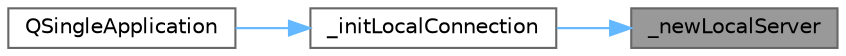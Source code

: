 digraph "_newLocalServer"
{
 // LATEX_PDF_SIZE
  bgcolor="transparent";
  edge [fontname=Helvetica,fontsize=10,labelfontname=Helvetica,labelfontsize=10];
  node [fontname=Helvetica,fontsize=10,shape=box,height=0.2,width=0.4];
  rankdir="RL";
  Node1 [id="Node000001",label="_newLocalServer",height=0.2,width=0.4,color="gray40", fillcolor="grey60", style="filled", fontcolor="black",tooltip="创建本地 socket 服务器"];
  Node1 -> Node2 [id="edge1_Node000001_Node000002",dir="back",color="steelblue1",style="solid",tooltip=" "];
  Node2 [id="Node000002",label="_initLocalConnection",height=0.2,width=0.4,color="grey40", fillcolor="white", style="filled",URL="$class_q_single_application.html#afd55f6277775e4d2d2b30be2b2a833c7",tooltip="初始化本地连接，检测是否已有实例运行"];
  Node2 -> Node3 [id="edge2_Node000002_Node000003",dir="back",color="steelblue1",style="solid",tooltip=" "];
  Node3 [id="Node000003",label="QSingleApplication",height=0.2,width=0.4,color="grey40", fillcolor="white", style="filled",URL="$class_q_single_application.html#acafbeb1a610718181bbe7de6d1ae3cb3",tooltip=" "];
}
